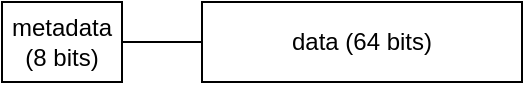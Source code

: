 <mxfile>
    <diagram id="uC-6RNtsvFVaTAD8UYhD" name="Page-1">
        <mxGraphModel dx="1050" dy="789" grid="1" gridSize="10" guides="1" tooltips="1" connect="1" arrows="1" fold="1" page="1" pageScale="1" pageWidth="1169" pageHeight="827" math="0" shadow="0">
            <root>
                <mxCell id="0"/>
                <mxCell id="1" parent="0"/>
                <mxCell id="5" style="edgeStyle=none;html=1;entryX=1;entryY=0.5;entryDx=0;entryDy=0;endArrow=none;endFill=0;" parent="1" source="2" target="4" edge="1">
                    <mxGeometry relative="1" as="geometry"/>
                </mxCell>
                <mxCell id="2" value="data (64 bits)" style="rounded=0;whiteSpace=wrap;html=1;" parent="1" vertex="1">
                    <mxGeometry x="320" y="200" width="160" height="40" as="geometry"/>
                </mxCell>
                <mxCell id="4" value="metadata (8 bits)" style="rounded=0;whiteSpace=wrap;html=1;" parent="1" vertex="1">
                    <mxGeometry x="220" y="200" width="60" height="40" as="geometry"/>
                </mxCell>
            </root>
        </mxGraphModel>
    </diagram>
</mxfile>